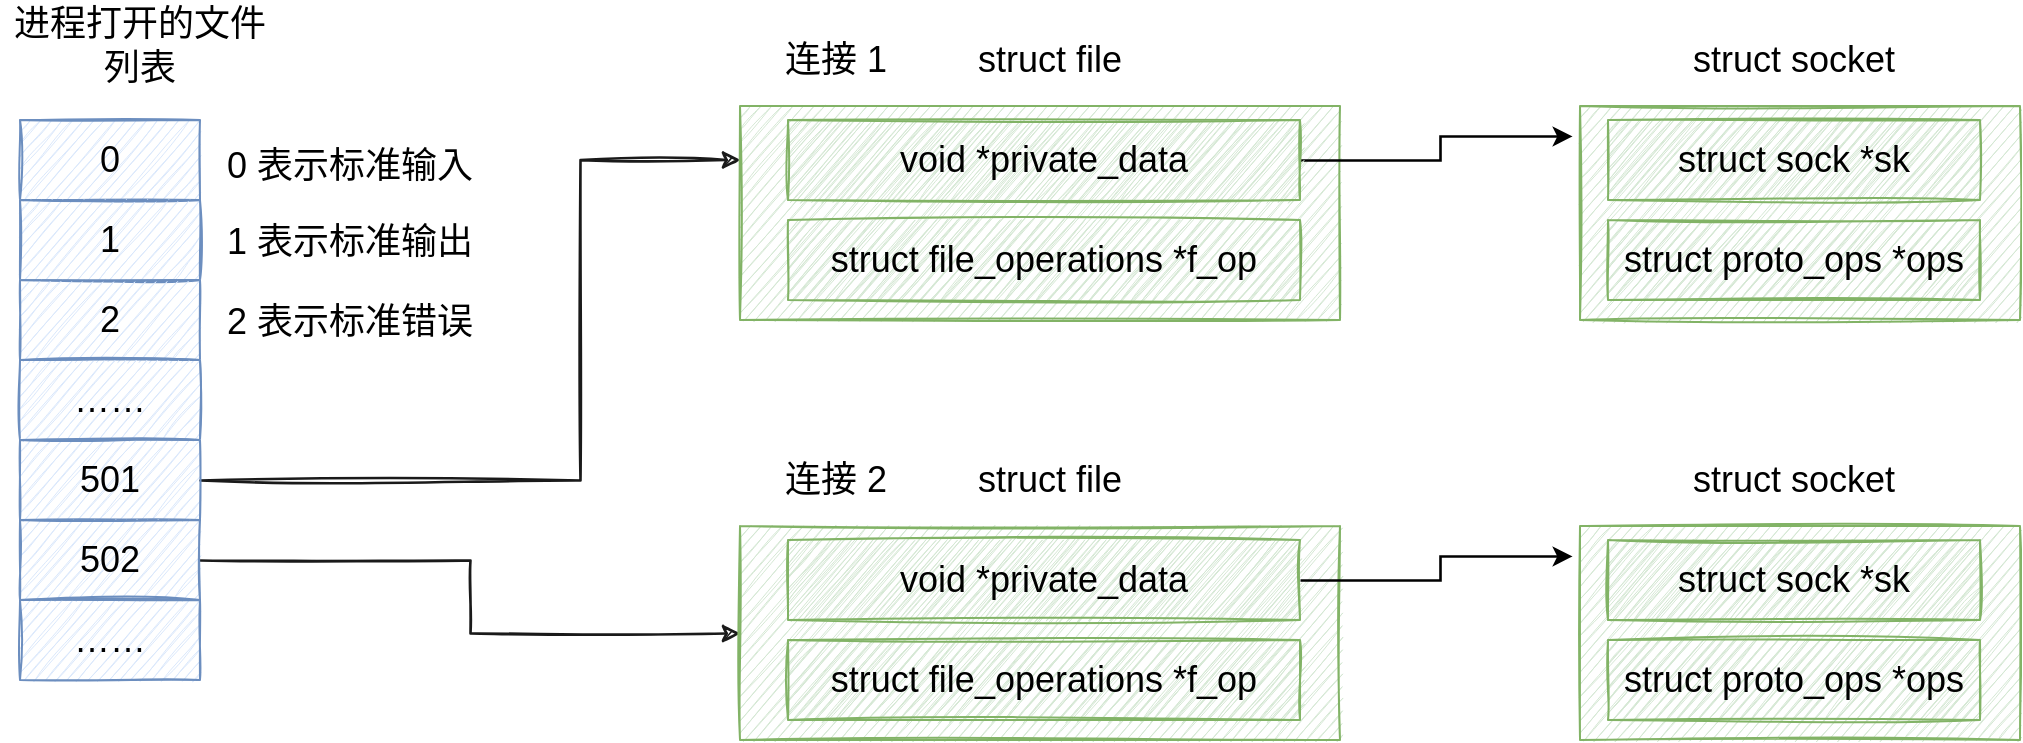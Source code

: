 <mxfile version="20.2.3" type="device"><diagram id="NGm_nT88N8FqhTaewvkt" name="第 1 页"><mxGraphModel dx="1102" dy="698" grid="1" gridSize="10" guides="1" tooltips="1" connect="1" arrows="1" fold="1" page="1" pageScale="1" pageWidth="827" pageHeight="1169" math="0" shadow="0"><root><mxCell id="0"/><mxCell id="1" parent="0"/><mxCell id="71tZlg1oUFOGQ1304Mce-2" value="0" style="rounded=0;whiteSpace=wrap;html=1;fontSize=18;fillColor=#dae8fc;strokeColor=#6c8ebf;sketch=1;" parent="1" vertex="1"><mxGeometry x="30" y="170" width="90" height="40" as="geometry"/></mxCell><mxCell id="pB7k-YdLjywB7rRusT3--1" value="1" style="rounded=0;whiteSpace=wrap;html=1;fontSize=18;fillColor=#dae8fc;strokeColor=#6c8ebf;sketch=1;" vertex="1" parent="1"><mxGeometry x="30" y="210" width="90" height="40" as="geometry"/></mxCell><mxCell id="pB7k-YdLjywB7rRusT3--2" value="2" style="rounded=0;whiteSpace=wrap;html=1;fontSize=18;fillColor=#dae8fc;strokeColor=#6c8ebf;sketch=1;" vertex="1" parent="1"><mxGeometry x="30" y="250" width="90" height="40" as="geometry"/></mxCell><mxCell id="pB7k-YdLjywB7rRusT3--3" value="……" style="rounded=0;whiteSpace=wrap;html=1;fontSize=18;fillColor=#dae8fc;strokeColor=#6c8ebf;sketch=1;" vertex="1" parent="1"><mxGeometry x="30" y="290" width="90" height="40" as="geometry"/></mxCell><mxCell id="pB7k-YdLjywB7rRusT3--30" style="edgeStyle=orthogonalEdgeStyle;rounded=0;sketch=1;orthogonalLoop=1;jettySize=auto;html=1;exitX=1;exitY=0.5;exitDx=0;exitDy=0;entryX=0;entryY=0.25;entryDx=0;entryDy=0;fontSize=18;strokeColor=#1A1A1A;strokeWidth=1.3;" edge="1" parent="1" source="pB7k-YdLjywB7rRusT3--4" target="pB7k-YdLjywB7rRusT3--10"><mxGeometry relative="1" as="geometry"><Array as="points"><mxPoint x="310" y="350"/><mxPoint x="310" y="190"/></Array></mxGeometry></mxCell><mxCell id="pB7k-YdLjywB7rRusT3--4" value="501" style="rounded=0;whiteSpace=wrap;html=1;fontSize=18;fillColor=#dae8fc;strokeColor=#6c8ebf;sketch=1;" vertex="1" parent="1"><mxGeometry x="30" y="330" width="90" height="40" as="geometry"/></mxCell><mxCell id="pB7k-YdLjywB7rRusT3--31" style="edgeStyle=orthogonalEdgeStyle;rounded=0;sketch=1;orthogonalLoop=1;jettySize=auto;html=1;exitX=1;exitY=0.5;exitDx=0;exitDy=0;fontSize=18;strokeColor=#1A1A1A;strokeWidth=1.3;" edge="1" parent="1" source="pB7k-YdLjywB7rRusT3--5" target="pB7k-YdLjywB7rRusT3--19"><mxGeometry relative="1" as="geometry"/></mxCell><mxCell id="pB7k-YdLjywB7rRusT3--5" value="502" style="rounded=0;whiteSpace=wrap;html=1;fontSize=18;fillColor=#dae8fc;strokeColor=#6c8ebf;sketch=1;" vertex="1" parent="1"><mxGeometry x="30" y="370" width="90" height="40" as="geometry"/></mxCell><mxCell id="pB7k-YdLjywB7rRusT3--6" value="……" style="rounded=0;whiteSpace=wrap;html=1;fontSize=18;fillColor=#dae8fc;strokeColor=#6c8ebf;sketch=1;" vertex="1" parent="1"><mxGeometry x="30" y="410" width="90" height="40" as="geometry"/></mxCell><mxCell id="pB7k-YdLjywB7rRusT3--7" value="0 表示标准输入" style="text;html=1;strokeColor=none;fillColor=none;align=center;verticalAlign=middle;whiteSpace=wrap;rounded=0;fontSize=18;" vertex="1" parent="1"><mxGeometry x="130" y="175" width="130" height="35" as="geometry"/></mxCell><mxCell id="pB7k-YdLjywB7rRusT3--8" value="1 表示标准输出" style="text;html=1;strokeColor=none;fillColor=none;align=center;verticalAlign=middle;whiteSpace=wrap;rounded=0;fontSize=18;" vertex="1" parent="1"><mxGeometry x="130" y="212.5" width="130" height="37.5" as="geometry"/></mxCell><mxCell id="pB7k-YdLjywB7rRusT3--9" value="2 表示标准错误" style="text;html=1;strokeColor=none;fillColor=none;align=center;verticalAlign=middle;whiteSpace=wrap;rounded=0;fontSize=18;" vertex="1" parent="1"><mxGeometry x="130" y="252.5" width="130" height="37.5" as="geometry"/></mxCell><mxCell id="pB7k-YdLjywB7rRusT3--10" value="" style="rounded=0;whiteSpace=wrap;html=1;sketch=1;fontSize=18;fillColor=#d5e8d4;strokeColor=#82b366;" vertex="1" parent="1"><mxGeometry x="390" y="163" width="300" height="107" as="geometry"/></mxCell><mxCell id="pB7k-YdLjywB7rRusT3--18" style="edgeStyle=orthogonalEdgeStyle;rounded=0;orthogonalLoop=1;jettySize=auto;html=1;exitX=1;exitY=0.5;exitDx=0;exitDy=0;entryX=-0.018;entryY=0.14;entryDx=0;entryDy=0;entryPerimeter=0;fontSize=18;strokeWidth=1.3;" edge="1" parent="1" source="pB7k-YdLjywB7rRusT3--11" target="pB7k-YdLjywB7rRusT3--14"><mxGeometry relative="1" as="geometry"/></mxCell><mxCell id="pB7k-YdLjywB7rRusT3--11" value="void *private_data" style="rounded=0;whiteSpace=wrap;html=1;sketch=1;fontSize=18;fillColor=#d5e8d4;strokeColor=#82b366;" vertex="1" parent="1"><mxGeometry x="414" y="170" width="256" height="40" as="geometry"/></mxCell><mxCell id="pB7k-YdLjywB7rRusT3--12" value="struct file_operations *f_op" style="rounded=0;whiteSpace=wrap;html=1;sketch=1;fontSize=18;fillColor=#d5e8d4;strokeColor=#82b366;" vertex="1" parent="1"><mxGeometry x="414" y="220" width="256" height="40" as="geometry"/></mxCell><mxCell id="pB7k-YdLjywB7rRusT3--13" value="struct file" style="text;html=1;strokeColor=none;fillColor=none;align=center;verticalAlign=middle;whiteSpace=wrap;rounded=0;sketch=1;fontSize=18;" vertex="1" parent="1"><mxGeometry x="460" y="120" width="170" height="40" as="geometry"/></mxCell><mxCell id="pB7k-YdLjywB7rRusT3--14" value="" style="rounded=0;whiteSpace=wrap;html=1;sketch=1;fontSize=18;fillColor=#d5e8d4;strokeColor=#82b366;" vertex="1" parent="1"><mxGeometry x="810" y="163" width="220" height="107" as="geometry"/></mxCell><mxCell id="pB7k-YdLjywB7rRusT3--15" value="struct sock *sk" style="rounded=0;whiteSpace=wrap;html=1;sketch=1;fontSize=18;fillColor=#d5e8d4;strokeColor=#82b366;" vertex="1" parent="1"><mxGeometry x="824" y="170" width="186" height="40" as="geometry"/></mxCell><mxCell id="pB7k-YdLjywB7rRusT3--16" value="struct proto_ops *ops" style="rounded=0;whiteSpace=wrap;html=1;sketch=1;fontSize=18;fillColor=#d5e8d4;strokeColor=#82b366;" vertex="1" parent="1"><mxGeometry x="824" y="220" width="186" height="40" as="geometry"/></mxCell><mxCell id="pB7k-YdLjywB7rRusT3--17" value="struct socket" style="text;html=1;strokeColor=none;fillColor=none;align=center;verticalAlign=middle;whiteSpace=wrap;rounded=0;sketch=1;fontSize=18;" vertex="1" parent="1"><mxGeometry x="832" y="120" width="170" height="40" as="geometry"/></mxCell><mxCell id="pB7k-YdLjywB7rRusT3--19" value="" style="rounded=0;whiteSpace=wrap;html=1;sketch=1;fontSize=18;fillColor=#d5e8d4;strokeColor=#82b366;" vertex="1" parent="1"><mxGeometry x="390" y="373" width="300" height="107" as="geometry"/></mxCell><mxCell id="pB7k-YdLjywB7rRusT3--20" style="edgeStyle=orthogonalEdgeStyle;rounded=0;orthogonalLoop=1;jettySize=auto;html=1;exitX=1;exitY=0.5;exitDx=0;exitDy=0;entryX=-0.018;entryY=0.14;entryDx=0;entryDy=0;entryPerimeter=0;fontSize=18;strokeWidth=1.3;" edge="1" parent="1" source="pB7k-YdLjywB7rRusT3--21" target="pB7k-YdLjywB7rRusT3--24"><mxGeometry relative="1" as="geometry"/></mxCell><mxCell id="pB7k-YdLjywB7rRusT3--21" value="void *private_data" style="rounded=0;whiteSpace=wrap;html=1;sketch=1;fontSize=18;fillColor=#d5e8d4;strokeColor=#82b366;" vertex="1" parent="1"><mxGeometry x="414" y="380" width="256" height="40" as="geometry"/></mxCell><mxCell id="pB7k-YdLjywB7rRusT3--22" value="struct file_operations *f_op" style="rounded=0;whiteSpace=wrap;html=1;sketch=1;fontSize=18;fillColor=#d5e8d4;strokeColor=#82b366;" vertex="1" parent="1"><mxGeometry x="414" y="430" width="256" height="40" as="geometry"/></mxCell><mxCell id="pB7k-YdLjywB7rRusT3--23" value="struct file" style="text;html=1;strokeColor=none;fillColor=none;align=center;verticalAlign=middle;whiteSpace=wrap;rounded=0;sketch=1;fontSize=18;" vertex="1" parent="1"><mxGeometry x="460" y="330" width="170" height="40" as="geometry"/></mxCell><mxCell id="pB7k-YdLjywB7rRusT3--24" value="" style="rounded=0;whiteSpace=wrap;html=1;sketch=1;fontSize=18;fillColor=#d5e8d4;strokeColor=#82b366;" vertex="1" parent="1"><mxGeometry x="810" y="373" width="220" height="107" as="geometry"/></mxCell><mxCell id="pB7k-YdLjywB7rRusT3--25" value="struct sock *sk" style="rounded=0;whiteSpace=wrap;html=1;sketch=1;fontSize=18;fillColor=#d5e8d4;strokeColor=#82b366;" vertex="1" parent="1"><mxGeometry x="824" y="380" width="186" height="40" as="geometry"/></mxCell><mxCell id="pB7k-YdLjywB7rRusT3--26" value="struct proto_ops *ops" style="rounded=0;whiteSpace=wrap;html=1;sketch=1;fontSize=18;fillColor=#d5e8d4;strokeColor=#82b366;" vertex="1" parent="1"><mxGeometry x="824" y="430" width="186" height="40" as="geometry"/></mxCell><mxCell id="pB7k-YdLjywB7rRusT3--27" value="struct socket" style="text;html=1;strokeColor=none;fillColor=none;align=center;verticalAlign=middle;whiteSpace=wrap;rounded=0;sketch=1;fontSize=18;" vertex="1" parent="1"><mxGeometry x="832" y="330" width="170" height="40" as="geometry"/></mxCell><mxCell id="pB7k-YdLjywB7rRusT3--28" value="连接 1" style="text;html=1;strokeColor=none;fillColor=none;align=center;verticalAlign=middle;whiteSpace=wrap;rounded=0;sketch=1;fontSize=18;" vertex="1" parent="1"><mxGeometry x="390" y="125" width="96" height="30" as="geometry"/></mxCell><mxCell id="pB7k-YdLjywB7rRusT3--29" value="连接 2" style="text;html=1;strokeColor=none;fillColor=none;align=center;verticalAlign=middle;whiteSpace=wrap;rounded=0;sketch=1;fontSize=18;" vertex="1" parent="1"><mxGeometry x="390" y="335" width="96" height="30" as="geometry"/></mxCell><mxCell id="pB7k-YdLjywB7rRusT3--32" value="进程打开的文件列表" style="text;html=1;strokeColor=none;fillColor=none;align=center;verticalAlign=middle;whiteSpace=wrap;rounded=0;sketch=1;fontSize=18;" vertex="1" parent="1"><mxGeometry x="20" y="110" width="140" height="45" as="geometry"/></mxCell></root></mxGraphModel></diagram></mxfile>